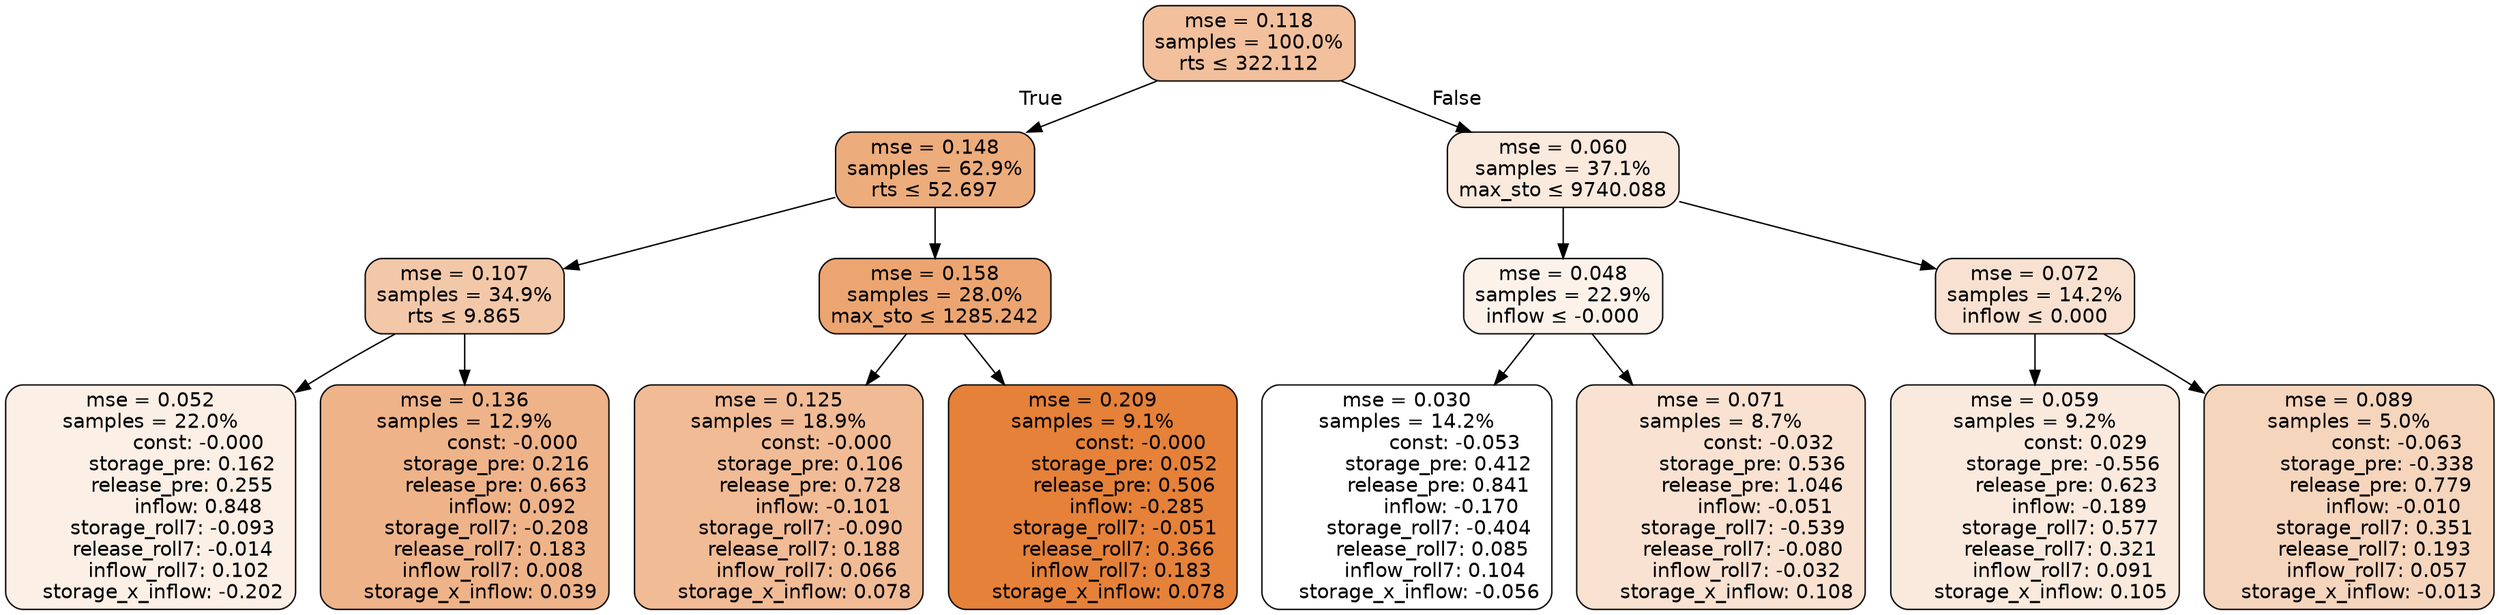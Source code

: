 digraph tree {
bgcolor="transparent"
node [shape=rectangle, style="filled, rounded", color="black", fontname=helvetica] ;
edge [fontname=helvetica] ;
	"0" [label="mse = 0.118
samples = 100.0%
rts &le; 322.112", fillcolor="#f2c09c"]
	"1" [label="mse = 0.148
samples = 62.9%
rts &le; 52.697", fillcolor="#edac7c"]
	"2" [label="mse = 0.107
samples = 34.9%
rts &le; 9.865", fillcolor="#f3c8a9"]
	"3" [label="mse = 0.052
samples = 22.0%
               const: -0.000
          storage_pre: 0.162
          release_pre: 0.255
               inflow: 0.848
       storage_roll7: -0.093
       release_roll7: -0.014
         inflow_roll7: 0.102
    storage_x_inflow: -0.202", fillcolor="#fbefe6"]
	"4" [label="mse = 0.136
samples = 12.9%
               const: -0.000
          storage_pre: 0.216
          release_pre: 0.663
               inflow: 0.092
       storage_roll7: -0.208
        release_roll7: 0.183
         inflow_roll7: 0.008
     storage_x_inflow: 0.039", fillcolor="#efb389"]
	"5" [label="mse = 0.158
samples = 28.0%
max_sto &le; 1285.242", fillcolor="#eca571"]
	"6" [label="mse = 0.125
samples = 18.9%
               const: -0.000
          storage_pre: 0.106
          release_pre: 0.728
              inflow: -0.101
       storage_roll7: -0.090
        release_roll7: 0.188
         inflow_roll7: 0.066
     storage_x_inflow: 0.078", fillcolor="#f1bb95"]
	"7" [label="mse = 0.209
samples = 9.1%
               const: -0.000
          storage_pre: 0.052
          release_pre: 0.506
              inflow: -0.285
       storage_roll7: -0.051
        release_roll7: 0.366
         inflow_roll7: 0.183
     storage_x_inflow: 0.078", fillcolor="#e58139"]
	"8" [label="mse = 0.060
samples = 37.1%
max_sto &le; 9740.088", fillcolor="#fae9dd"]
	"9" [label="mse = 0.048
samples = 22.9%
inflow &le; -0.000", fillcolor="#fcf2ea"]
	"10" [label="mse = 0.030
samples = 14.2%
               const: -0.053
          storage_pre: 0.412
          release_pre: 0.841
              inflow: -0.170
       storage_roll7: -0.404
        release_roll7: 0.085
         inflow_roll7: 0.104
    storage_x_inflow: -0.056", fillcolor="#ffffff"]
	"11" [label="mse = 0.071
samples = 8.7%
               const: -0.032
          storage_pre: 0.536
          release_pre: 1.046
              inflow: -0.051
       storage_roll7: -0.539
       release_roll7: -0.080
        inflow_roll7: -0.032
     storage_x_inflow: 0.108", fillcolor="#f9e2d1"]
	"12" [label="mse = 0.072
samples = 14.2%
inflow &le; 0.000", fillcolor="#f8e1d0"]
	"13" [label="mse = 0.059
samples = 9.2%
                const: 0.029
         storage_pre: -0.556
          release_pre: 0.623
              inflow: -0.189
        storage_roll7: 0.577
        release_roll7: 0.321
         inflow_roll7: 0.091
     storage_x_inflow: 0.105", fillcolor="#faeade"]
	"14" [label="mse = 0.089
samples = 5.0%
               const: -0.063
         storage_pre: -0.338
          release_pre: 0.779
              inflow: -0.010
        storage_roll7: 0.351
        release_roll7: 0.193
         inflow_roll7: 0.057
    storage_x_inflow: -0.013", fillcolor="#f6d5bd"]

	"0" -> "1" [labeldistance=2.5, labelangle=45, headlabel="True"]
	"1" -> "2"
	"2" -> "3"
	"2" -> "4"
	"1" -> "5"
	"5" -> "6"
	"5" -> "7"
	"0" -> "8" [labeldistance=2.5, labelangle=-45, headlabel="False"]
	"8" -> "9"
	"9" -> "10"
	"9" -> "11"
	"8" -> "12"
	"12" -> "13"
	"12" -> "14"
}